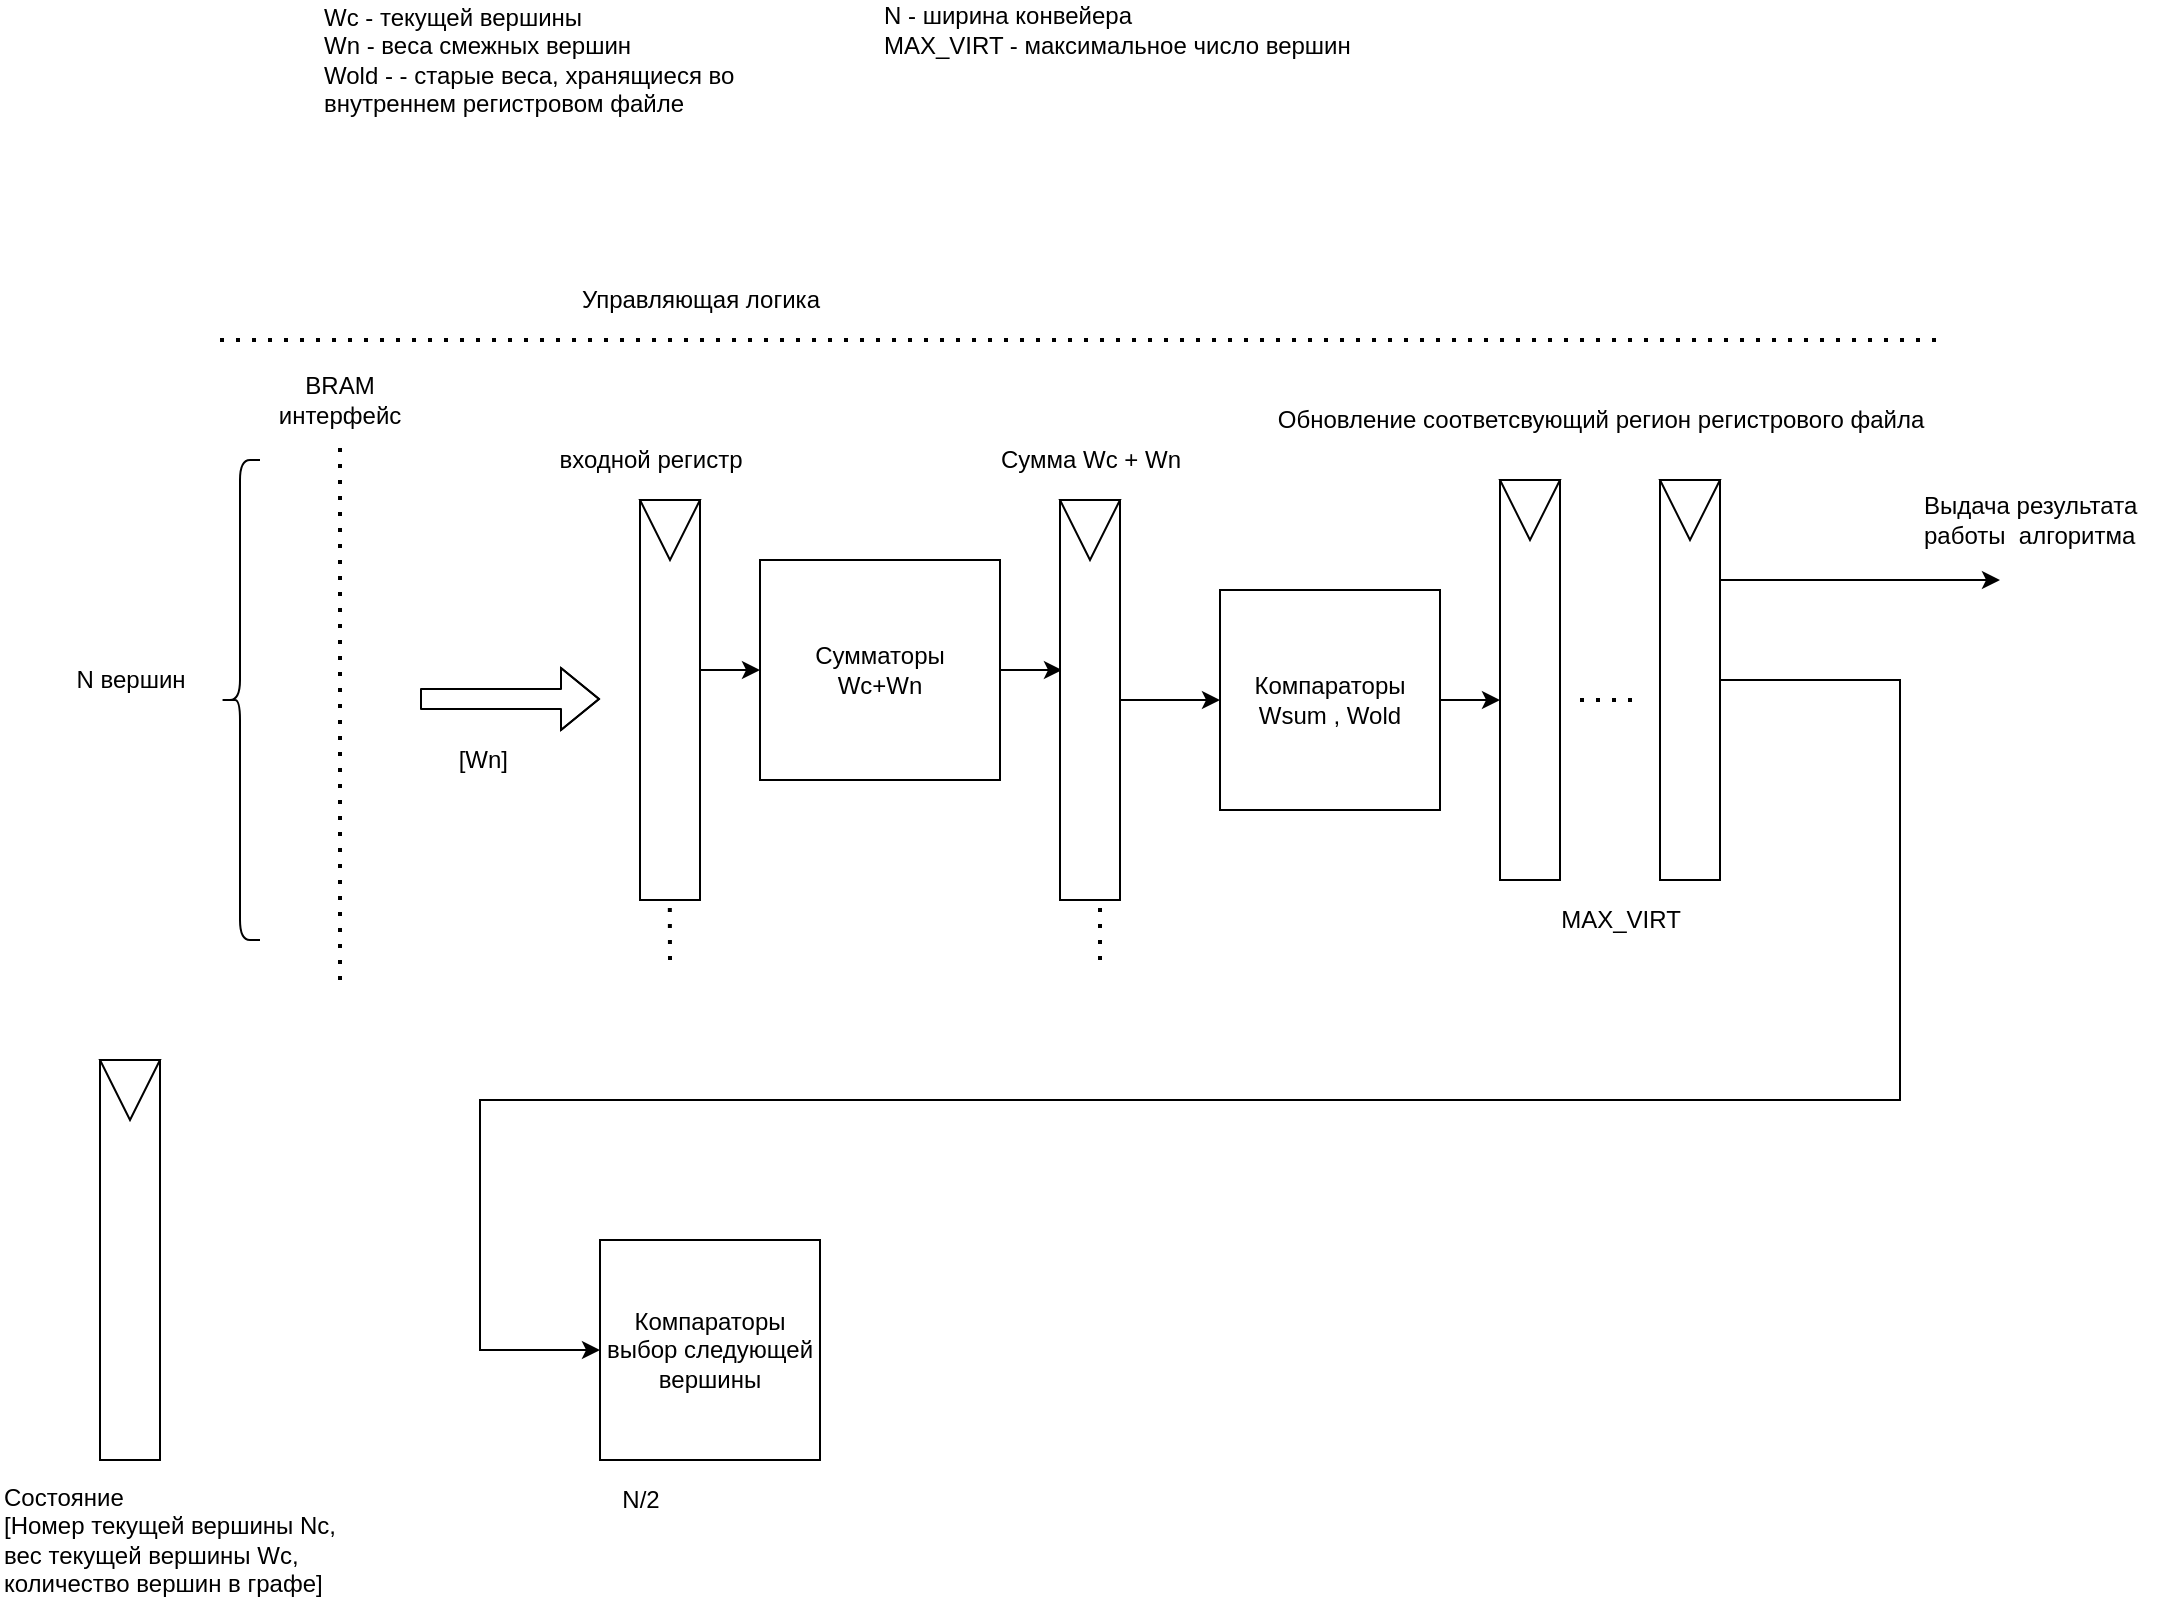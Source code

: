 <mxfile version="14.5.1" type="device" pages="2"><diagram id="bJiH78NRngBGb0K5vXpP" name="Архитектура"><mxGraphModel dx="1913" dy="1975" grid="1" gridSize="10" guides="1" tooltips="1" connect="1" arrows="1" fold="1" page="1" pageScale="1" pageWidth="827" pageHeight="1169" math="0" shadow="0"><root><mxCell id="0"/><mxCell id="1" parent="0"/><mxCell id="-n_55ci5QERyVOy1VeO4-23" style="edgeStyle=orthogonalEdgeStyle;rounded=0;orthogonalLoop=1;jettySize=auto;html=1;entryX=0.033;entryY=0.425;entryDx=0;entryDy=0;entryPerimeter=0;" edge="1" parent="1" source="-n_55ci5QERyVOy1VeO4-1" target="-n_55ci5QERyVOy1VeO4-5"><mxGeometry relative="1" as="geometry"/></mxCell><mxCell id="-n_55ci5QERyVOy1VeO4-1" value="Сумматоры&lt;br&gt;Wc+Wn" style="rounded=0;whiteSpace=wrap;html=1;" vertex="1" parent="1"><mxGeometry x="120" y="160" width="120" height="110" as="geometry"/></mxCell><mxCell id="-n_55ci5QERyVOy1VeO4-2" value="Wc - текущей вершины&lt;br&gt;Wn - веса смежных вершин&amp;nbsp;&lt;br&gt;Wold - - старые веса, хранящиеся во&amp;nbsp;&lt;br&gt;внутреннем регистровом файле" style="text;html=1;align=left;verticalAlign=middle;resizable=0;points=[];autosize=1;" vertex="1" parent="1"><mxGeometry x="-100" y="-120" width="220" height="60" as="geometry"/></mxCell><mxCell id="-n_55ci5QERyVOy1VeO4-3" value="" style="endArrow=none;dashed=1;html=1;dashPattern=1 3;strokeWidth=2;" edge="1" parent="1"><mxGeometry width="50" height="50" relative="1" as="geometry"><mxPoint x="75" y="360" as="sourcePoint"/><mxPoint x="74.5" y="220" as="targetPoint"/></mxGeometry></mxCell><mxCell id="-n_55ci5QERyVOy1VeO4-10" value="" style="group" vertex="1" connectable="0" parent="1"><mxGeometry x="60" y="130" width="30" height="200" as="geometry"/></mxCell><mxCell id="-n_55ci5QERyVOy1VeO4-11" value="" style="rounded=0;whiteSpace=wrap;html=1;" vertex="1" parent="-n_55ci5QERyVOy1VeO4-10"><mxGeometry width="30" height="200" as="geometry"/></mxCell><mxCell id="-n_55ci5QERyVOy1VeO4-12" value="" style="triangle;whiteSpace=wrap;html=1;direction=south;" vertex="1" parent="-n_55ci5QERyVOy1VeO4-10"><mxGeometry width="30" height="30" as="geometry"/></mxCell><mxCell id="-n_55ci5QERyVOy1VeO4-13" value="N - ширина конвейера&lt;br&gt;&lt;div style=&quot;&quot;&gt;&lt;span&gt;MAX_VIRT - максимальное число вершин&lt;/span&gt;&lt;/div&gt;" style="text;html=1;align=left;verticalAlign=middle;resizable=0;points=[];autosize=1;" vertex="1" parent="1"><mxGeometry x="180" y="-120" width="250" height="30" as="geometry"/></mxCell><mxCell id="-n_55ci5QERyVOy1VeO4-14" value="" style="shape=flexArrow;endArrow=classic;html=1;" edge="1" parent="1"><mxGeometry width="50" height="50" relative="1" as="geometry"><mxPoint x="-50" y="229.5" as="sourcePoint"/><mxPoint x="40" y="229.5" as="targetPoint"/><Array as="points"><mxPoint y="229.5"/></Array></mxGeometry></mxCell><mxCell id="-n_55ci5QERyVOy1VeO4-15" value="&amp;nbsp;[Wn]" style="text;html=1;strokeColor=none;fillColor=none;align=center;verticalAlign=middle;whiteSpace=wrap;rounded=0;" vertex="1" parent="1"><mxGeometry x="-40" y="250" width="40" height="20" as="geometry"/></mxCell><mxCell id="-n_55ci5QERyVOy1VeO4-16" value="входной регистр" style="text;html=1;align=center;verticalAlign=middle;resizable=0;points=[];autosize=1;" vertex="1" parent="1"><mxGeometry x="10" y="100" width="110" height="20" as="geometry"/></mxCell><mxCell id="-n_55ci5QERyVOy1VeO4-17" value="" style="endArrow=none;dashed=1;html=1;dashPattern=1 3;strokeWidth=2;" edge="1" parent="1"><mxGeometry width="50" height="50" relative="1" as="geometry"><mxPoint x="290" y="360" as="sourcePoint"/><mxPoint x="290" y="250" as="targetPoint"/></mxGeometry></mxCell><mxCell id="-n_55ci5QERyVOy1VeO4-18" value="Сумма Wc + Wn" style="text;html=1;align=center;verticalAlign=middle;resizable=0;points=[];autosize=1;" vertex="1" parent="1"><mxGeometry x="230" y="100" width="110" height="20" as="geometry"/></mxCell><mxCell id="-n_55ci5QERyVOy1VeO4-20" value="" style="shape=curlyBracket;whiteSpace=wrap;html=1;rounded=1;" vertex="1" parent="1"><mxGeometry x="-150" y="110" width="20" height="240" as="geometry"/></mxCell><mxCell id="-n_55ci5QERyVOy1VeO4-21" value="N вершин" style="text;html=1;align=center;verticalAlign=middle;resizable=0;points=[];autosize=1;" vertex="1" parent="1"><mxGeometry x="-230" y="210" width="70" height="20" as="geometry"/></mxCell><mxCell id="-n_55ci5QERyVOy1VeO4-9" value="" style="group" vertex="1" connectable="0" parent="1"><mxGeometry x="270" y="130" width="30" height="200" as="geometry"/></mxCell><mxCell id="-n_55ci5QERyVOy1VeO4-5" value="" style="rounded=0;whiteSpace=wrap;html=1;" vertex="1" parent="-n_55ci5QERyVOy1VeO4-9"><mxGeometry width="30" height="200" as="geometry"/></mxCell><mxCell id="-n_55ci5QERyVOy1VeO4-8" value="" style="triangle;whiteSpace=wrap;html=1;direction=south;" vertex="1" parent="-n_55ci5QERyVOy1VeO4-9"><mxGeometry width="30" height="30" as="geometry"/></mxCell><mxCell id="-n_55ci5QERyVOy1VeO4-22" value="" style="edgeStyle=orthogonalEdgeStyle;rounded=0;orthogonalLoop=1;jettySize=auto;html=1;" edge="1" parent="1" source="-n_55ci5QERyVOy1VeO4-11" target="-n_55ci5QERyVOy1VeO4-1"><mxGeometry relative="1" as="geometry"><Array as="points"><mxPoint x="100" y="215"/><mxPoint x="100" y="215"/></Array></mxGeometry></mxCell><mxCell id="-n_55ci5QERyVOy1VeO4-26" style="edgeStyle=orthogonalEdgeStyle;rounded=0;orthogonalLoop=1;jettySize=auto;html=1;" edge="1" parent="1" source="-n_55ci5QERyVOy1VeO4-24"><mxGeometry relative="1" as="geometry"><mxPoint x="490" y="230" as="targetPoint"/></mxGeometry></mxCell><mxCell id="-n_55ci5QERyVOy1VeO4-24" value="Компараторы&lt;br&gt;Wsum , Wold" style="whiteSpace=wrap;html=1;aspect=fixed;" vertex="1" parent="1"><mxGeometry x="350" y="175" width="110" height="110" as="geometry"/></mxCell><mxCell id="-n_55ci5QERyVOy1VeO4-25" value="" style="edgeStyle=orthogonalEdgeStyle;rounded=0;orthogonalLoop=1;jettySize=auto;html=1;" edge="1" parent="1" source="-n_55ci5QERyVOy1VeO4-5" target="-n_55ci5QERyVOy1VeO4-24"><mxGeometry relative="1" as="geometry"/></mxCell><mxCell id="-n_55ci5QERyVOy1VeO4-27" value="" style="group" vertex="1" connectable="0" parent="1"><mxGeometry x="490" y="120" width="30" height="200" as="geometry"/></mxCell><mxCell id="-n_55ci5QERyVOy1VeO4-28" value="" style="rounded=0;whiteSpace=wrap;html=1;" vertex="1" parent="-n_55ci5QERyVOy1VeO4-27"><mxGeometry width="30" height="200" as="geometry"/></mxCell><mxCell id="-n_55ci5QERyVOy1VeO4-29" value="" style="triangle;whiteSpace=wrap;html=1;direction=south;" vertex="1" parent="-n_55ci5QERyVOy1VeO4-27"><mxGeometry width="30" height="30" as="geometry"/></mxCell><mxCell id="-n_55ci5QERyVOy1VeO4-30" value="" style="group" vertex="1" connectable="0" parent="1"><mxGeometry x="570" y="120" width="30" height="200" as="geometry"/></mxCell><mxCell id="-n_55ci5QERyVOy1VeO4-31" value="" style="rounded=0;whiteSpace=wrap;html=1;" vertex="1" parent="-n_55ci5QERyVOy1VeO4-30"><mxGeometry width="30" height="200" as="geometry"/></mxCell><mxCell id="-n_55ci5QERyVOy1VeO4-32" value="" style="triangle;whiteSpace=wrap;html=1;direction=south;" vertex="1" parent="-n_55ci5QERyVOy1VeO4-30"><mxGeometry width="30" height="30" as="geometry"/></mxCell><mxCell id="-n_55ci5QERyVOy1VeO4-33" value="" style="endArrow=none;dashed=1;html=1;dashPattern=1 3;strokeWidth=2;" edge="1" parent="1"><mxGeometry width="50" height="50" relative="1" as="geometry"><mxPoint x="530" y="230" as="sourcePoint"/><mxPoint x="560" y="230" as="targetPoint"/></mxGeometry></mxCell><mxCell id="-n_55ci5QERyVOy1VeO4-34" value="MAX_VIRT" style="text;html=1;align=center;verticalAlign=middle;resizable=0;points=[];autosize=1;" vertex="1" parent="1"><mxGeometry x="510" y="330" width="80" height="20" as="geometry"/></mxCell><mxCell id="-n_55ci5QERyVOy1VeO4-35" value="Обновление соответсвующий регион регистрового файла" style="text;html=1;align=center;verticalAlign=middle;resizable=0;points=[];autosize=1;" vertex="1" parent="1"><mxGeometry x="370" y="80" width="340" height="20" as="geometry"/></mxCell><mxCell id="-n_55ci5QERyVOy1VeO4-36" style="edgeStyle=orthogonalEdgeStyle;rounded=0;orthogonalLoop=1;jettySize=auto;html=1;" edge="1" parent="1" source="-n_55ci5QERyVOy1VeO4-31" target="-n_55ci5QERyVOy1VeO4-37"><mxGeometry relative="1" as="geometry"><mxPoint x="80" y="540" as="targetPoint"/><Array as="points"><mxPoint x="690" y="220"/><mxPoint x="690" y="430"/><mxPoint x="-20" y="430"/></Array></mxGeometry></mxCell><mxCell id="-n_55ci5QERyVOy1VeO4-37" value="Компараторы&lt;br&gt;выбор следующей&lt;br&gt;вершины" style="whiteSpace=wrap;html=1;aspect=fixed;" vertex="1" parent="1"><mxGeometry x="40" y="500" width="110" height="110" as="geometry"/></mxCell><mxCell id="-n_55ci5QERyVOy1VeO4-38" value="N/2" style="text;html=1;align=center;verticalAlign=middle;resizable=0;points=[];autosize=1;" vertex="1" parent="1"><mxGeometry x="45" y="620" width="30" height="20" as="geometry"/></mxCell><mxCell id="-n_55ci5QERyVOy1VeO4-39" value="" style="endArrow=none;dashed=1;html=1;dashPattern=1 3;strokeWidth=2;" edge="1" parent="1"><mxGeometry width="50" height="50" relative="1" as="geometry"><mxPoint x="-90" y="370" as="sourcePoint"/><mxPoint x="-90" y="100" as="targetPoint"/></mxGeometry></mxCell><mxCell id="-n_55ci5QERyVOy1VeO4-40" value="BRAM интерфейс" style="text;html=1;strokeColor=none;fillColor=none;align=center;verticalAlign=middle;whiteSpace=wrap;rounded=0;" vertex="1" parent="1"><mxGeometry x="-110" y="70" width="40" height="20" as="geometry"/></mxCell><mxCell id="-n_55ci5QERyVOy1VeO4-42" value="" style="endArrow=classic;html=1;" edge="1" parent="1"><mxGeometry width="50" height="50" relative="1" as="geometry"><mxPoint x="600" y="170" as="sourcePoint"/><mxPoint x="740" y="170" as="targetPoint"/></mxGeometry></mxCell><mxCell id="-n_55ci5QERyVOy1VeO4-43" value="Выдача результата работы&amp;nbsp; алгоритма" style="text;html=1;strokeColor=none;fillColor=none;align=left;verticalAlign=middle;whiteSpace=wrap;rounded=0;" vertex="1" parent="1"><mxGeometry x="700" y="130" width="120" height="20" as="geometry"/></mxCell><mxCell id="-n_55ci5QERyVOy1VeO4-44" value="" style="group" vertex="1" connectable="0" parent="1"><mxGeometry x="-210" y="410" width="30" height="200" as="geometry"/></mxCell><mxCell id="-n_55ci5QERyVOy1VeO4-45" value="" style="rounded=0;whiteSpace=wrap;html=1;" vertex="1" parent="-n_55ci5QERyVOy1VeO4-44"><mxGeometry width="30" height="200" as="geometry"/></mxCell><mxCell id="-n_55ci5QERyVOy1VeO4-46" value="" style="triangle;whiteSpace=wrap;html=1;direction=south;" vertex="1" parent="-n_55ci5QERyVOy1VeO4-44"><mxGeometry width="30" height="30" as="geometry"/></mxCell><mxCell id="-n_55ci5QERyVOy1VeO4-48" value="Состояние&lt;br&gt;[Номер текущей вершины Nc, &lt;br&gt;вес текущей вершины Wc,&lt;br&gt;количество вершин в графе]" style="text;html=1;align=left;verticalAlign=middle;resizable=0;points=[];autosize=1;" vertex="1" parent="1"><mxGeometry x="-260" y="620" width="180" height="60" as="geometry"/></mxCell><mxCell id="-n_55ci5QERyVOy1VeO4-49" value="" style="endArrow=none;dashed=1;html=1;dashPattern=1 3;strokeWidth=2;" edge="1" parent="1"><mxGeometry width="50" height="50" relative="1" as="geometry"><mxPoint x="-150" y="50" as="sourcePoint"/><mxPoint x="710" y="50" as="targetPoint"/></mxGeometry></mxCell><mxCell id="-n_55ci5QERyVOy1VeO4-50" value="Управляющая логика" style="text;html=1;align=center;verticalAlign=middle;resizable=0;points=[];autosize=1;" vertex="1" parent="1"><mxGeometry x="25" y="20" width="130" height="20" as="geometry"/></mxCell></root></mxGraphModel></diagram><diagram id="1Epl1xTHKbPho-bBe8HF" name="Алгоритм"><mxGraphModel dx="1086" dy="806" grid="1" gridSize="10" guides="1" tooltips="1" connect="1" arrows="1" fold="1" page="1" pageScale="1" pageWidth="827" pageHeight="1169" math="0" shadow="0"><root><mxCell id="BXx7PIIejeMPMtZkY0t2-0"/><mxCell id="BXx7PIIejeMPMtZkY0t2-1" parent="BXx7PIIejeMPMtZkY0t2-0"/><mxCell id="nQdXWVEFv-RhHu2Vhue--0" value="Чтение N вершин из BRAM" style="rounded=0;whiteSpace=wrap;html=1;align=left;" vertex="1" parent="BXx7PIIejeMPMtZkY0t2-1"><mxGeometry x="100" y="170" width="170" height="40" as="geometry"/></mxCell><mxCell id="nQdXWVEFv-RhHu2Vhue--5" value="" style="endArrow=none;dashed=1;html=1;dashPattern=1 3;strokeWidth=2;" edge="1" parent="BXx7PIIejeMPMtZkY0t2-1"><mxGeometry width="50" height="50" relative="1" as="geometry"><mxPoint x="80" y="290" as="sourcePoint"/><mxPoint x="80" y="80" as="targetPoint"/></mxGeometry></mxCell><mxCell id="nQdXWVEFv-RhHu2Vhue--6" value="" style="endArrow=none;dashed=1;html=1;dashPattern=1 3;strokeWidth=2;" edge="1" parent="BXx7PIIejeMPMtZkY0t2-1"><mxGeometry width="50" height="50" relative="1" as="geometry"><mxPoint x="290" y="290" as="sourcePoint"/><mxPoint x="290" y="80" as="targetPoint"/></mxGeometry></mxCell><mxCell id="nQdXWVEFv-RhHu2Vhue--7" value="Суммирование с весом текущей вершины" style="whiteSpace=wrap;html=1;rounded=0;align=left;" vertex="1" parent="BXx7PIIejeMPMtZkY0t2-1"><mxGeometry x="300" y="165" width="205" height="50" as="geometry"/></mxCell><mxCell id="nQdXWVEFv-RhHu2Vhue--8" value="" style="endArrow=none;dashed=1;html=1;dashPattern=1 3;strokeWidth=2;" edge="1" parent="BXx7PIIejeMPMtZkY0t2-1"><mxGeometry width="50" height="50" relative="1" as="geometry"><mxPoint x="530" y="290" as="sourcePoint"/><mxPoint x="530" y="80" as="targetPoint"/></mxGeometry></mxCell><mxCell id="nQdXWVEFv-RhHu2Vhue--9" value="Сравнение сумм со старыми весам&lt;br&gt;обновление регистрового файла" style="whiteSpace=wrap;html=1;rounded=0;align=left;" vertex="1" parent="BXx7PIIejeMPMtZkY0t2-1"><mxGeometry x="550" y="165" width="205" height="50" as="geometry"/></mxCell><mxCell id="nQdXWVEFv-RhHu2Vhue--10" value="" style="endArrow=none;dashed=1;html=1;dashPattern=1 3;strokeWidth=2;" edge="1" parent="BXx7PIIejeMPMtZkY0t2-1"><mxGeometry width="50" height="50" relative="1" as="geometry"><mxPoint x="770" y="280" as="sourcePoint"/><mxPoint x="770" y="80" as="targetPoint"/></mxGeometry></mxCell><mxCell id="nQdXWVEFv-RhHu2Vhue--12" value="" style="shape=curlyBracket;whiteSpace=wrap;html=1;rounded=1;align=left;direction=south;" vertex="1" parent="BXx7PIIejeMPMtZkY0t2-1"><mxGeometry x="80" y="50" width="690" height="30" as="geometry"/></mxCell><mxCell id="nQdXWVEFv-RhHu2Vhue--13" value="M/N раз" style="text;html=1;align=center;verticalAlign=middle;resizable=0;points=[];autosize=1;" vertex="1" parent="BXx7PIIejeMPMtZkY0t2-1"><mxGeometry x="80" y="30" width="60" height="20" as="geometry"/></mxCell><mxCell id="nQdXWVEFv-RhHu2Vhue--14" value="M - количество вершин в графе&amp;nbsp;" style="text;html=1;align=center;verticalAlign=middle;resizable=0;points=[];autosize=1;" vertex="1" parent="BXx7PIIejeMPMtZkY0t2-1"><mxGeometry x="80" width="200" height="20" as="geometry"/></mxCell><mxCell id="p7-RkYocHbIQmnRL4rpk-0" value="выбор следующей вершины" style="whiteSpace=wrap;html=1;rounded=0;align=left;" vertex="1" parent="BXx7PIIejeMPMtZkY0t2-1"><mxGeometry x="790" y="160" width="170" height="50" as="geometry"/></mxCell><mxCell id="p7-RkYocHbIQmnRL4rpk-1" value="1 такт" style="text;html=1;align=center;verticalAlign=middle;resizable=0;points=[];autosize=1;" vertex="1" parent="BXx7PIIejeMPMtZkY0t2-1"><mxGeometry x="135" y="250" width="50" height="20" as="geometry"/></mxCell><mxCell id="p7-RkYocHbIQmnRL4rpk-2" value="1 такт" style="text;html=1;align=center;verticalAlign=middle;resizable=0;points=[];autosize=1;" vertex="1" parent="BXx7PIIejeMPMtZkY0t2-1"><mxGeometry x="315" y="250" width="50" height="20" as="geometry"/></mxCell><mxCell id="p7-RkYocHbIQmnRL4rpk-3" value="1 такт" style="text;html=1;align=center;verticalAlign=middle;resizable=0;points=[];autosize=1;" vertex="1" parent="BXx7PIIejeMPMtZkY0t2-1"><mxGeometry x="565" y="250" width="50" height="20" as="geometry"/></mxCell><mxCell id="p7-RkYocHbIQmnRL4rpk-4" value="M/Nlog2N тактов" style="text;html=1;align=center;verticalAlign=middle;resizable=0;points=[];autosize=1;" vertex="1" parent="BXx7PIIejeMPMtZkY0t2-1"><mxGeometry x="790" y="240" width="110" height="20" as="geometry"/></mxCell><mxCell id="hfdMRz-RfL7J8HN4r09_-1" value="компаратор" style="rounded=0;whiteSpace=wrap;html=1;align=left;" vertex="1" parent="BXx7PIIejeMPMtZkY0t2-1"><mxGeometry x="120" y="440" width="80" height="60" as="geometry"/></mxCell><mxCell id="hfdMRz-RfL7J8HN4r09_-4" value="компаратор" style="rounded=0;whiteSpace=wrap;html=1;align=left;" vertex="1" parent="BXx7PIIejeMPMtZkY0t2-1"><mxGeometry x="120" y="585" width="80" height="60" as="geometry"/></mxCell><mxCell id="hfdMRz-RfL7J8HN4r09_-5" value="" style="endArrow=none;dashed=1;html=1;dashPattern=1 3;strokeWidth=2;" edge="1" parent="BXx7PIIejeMPMtZkY0t2-1"><mxGeometry width="50" height="50" relative="1" as="geometry"><mxPoint x="159.5" y="575" as="sourcePoint"/><mxPoint x="159.5" y="515" as="targetPoint"/></mxGeometry></mxCell><mxCell id="hfdMRz-RfL7J8HN4r09_-6" value="1" style="text;html=1;align=center;verticalAlign=middle;resizable=0;points=[];autosize=1;" vertex="1" parent="BXx7PIIejeMPMtZkY0t2-1"><mxGeometry x="70" y="440" width="20" height="20" as="geometry"/></mxCell><mxCell id="hfdMRz-RfL7J8HN4r09_-7" value="2" style="text;html=1;align=center;verticalAlign=middle;resizable=0;points=[];autosize=1;" vertex="1" parent="BXx7PIIejeMPMtZkY0t2-1"><mxGeometry x="70" y="470" width="20" height="20" as="geometry"/></mxCell><mxCell id="hfdMRz-RfL7J8HN4r09_-8" value="N-1" style="text;html=1;align=center;verticalAlign=middle;resizable=0;points=[];autosize=1;" vertex="1" parent="BXx7PIIejeMPMtZkY0t2-1"><mxGeometry x="80" y="575" width="30" height="20" as="geometry"/></mxCell><mxCell id="hfdMRz-RfL7J8HN4r09_-9" value="N" style="text;html=1;align=center;verticalAlign=middle;resizable=0;points=[];autosize=1;" vertex="1" parent="BXx7PIIejeMPMtZkY0t2-1"><mxGeometry x="80" y="605" width="20" height="20" as="geometry"/></mxCell><mxCell id="hfdMRz-RfL7J8HN4r09_-10" value="" style="endArrow=classic;html=1;entryX=-0.033;entryY=0.4;entryDx=0;entryDy=0;entryPerimeter=0;" edge="1" parent="BXx7PIIejeMPMtZkY0t2-1" target="hfdMRz-RfL7J8HN4r09_-1"><mxGeometry width="50" height="50" relative="1" as="geometry"><mxPoint x="75" y="460" as="sourcePoint"/><mxPoint x="125" y="410" as="targetPoint"/></mxGeometry></mxCell><mxCell id="hfdMRz-RfL7J8HN4r09_-11" value="" style="endArrow=classic;html=1;entryX=-0.033;entryY=0.4;entryDx=0;entryDy=0;entryPerimeter=0;" edge="1" parent="BXx7PIIejeMPMtZkY0t2-1"><mxGeometry width="50" height="50" relative="1" as="geometry"><mxPoint x="75" y="490" as="sourcePoint"/><mxPoint x="116.04" y="494" as="targetPoint"/></mxGeometry></mxCell><mxCell id="hfdMRz-RfL7J8HN4r09_-14" value="" style="endArrow=classic;html=1;entryX=-0.033;entryY=0.4;entryDx=0;entryDy=0;entryPerimeter=0;" edge="1" parent="BXx7PIIejeMPMtZkY0t2-1"><mxGeometry width="50" height="50" relative="1" as="geometry"><mxPoint x="80" y="595" as="sourcePoint"/><mxPoint x="121.04" y="599" as="targetPoint"/></mxGeometry></mxCell><mxCell id="hfdMRz-RfL7J8HN4r09_-16" value="" style="endArrow=classic;html=1;entryX=-0.033;entryY=0.4;entryDx=0;entryDy=0;entryPerimeter=0;" edge="1" parent="BXx7PIIejeMPMtZkY0t2-1"><mxGeometry width="50" height="50" relative="1" as="geometry"><mxPoint x="78.96" y="625" as="sourcePoint"/><mxPoint x="120.0" y="629" as="targetPoint"/></mxGeometry></mxCell><mxCell id="bqBn0c7w0EgT8C28Gf_j-0" value="" style="group" vertex="1" connectable="0" parent="BXx7PIIejeMPMtZkY0t2-1"><mxGeometry x="280" y="450" width="30" height="200" as="geometry"/></mxCell><mxCell id="bqBn0c7w0EgT8C28Gf_j-1" value="" style="rounded=0;whiteSpace=wrap;html=1;" vertex="1" parent="bqBn0c7w0EgT8C28Gf_j-0"><mxGeometry width="30" height="200" as="geometry"/></mxCell><mxCell id="bqBn0c7w0EgT8C28Gf_j-2" value="" style="triangle;whiteSpace=wrap;html=1;direction=south;" vertex="1" parent="bqBn0c7w0EgT8C28Gf_j-0"><mxGeometry width="30" height="30" as="geometry"/></mxCell><mxCell id="bqBn0c7w0EgT8C28Gf_j-3" value="промежуточные&lt;br&gt;результаты" style="text;html=1;align=center;verticalAlign=middle;resizable=0;points=[];autosize=1;" vertex="1" parent="BXx7PIIejeMPMtZkY0t2-1"><mxGeometry x="245" y="660" width="100" height="30" as="geometry"/></mxCell><mxCell id="bqBn0c7w0EgT8C28Gf_j-4" value="" style="endArrow=classic;html=1;" edge="1" parent="BXx7PIIejeMPMtZkY0t2-1"><mxGeometry width="50" height="50" relative="1" as="geometry"><mxPoint x="200" y="475" as="sourcePoint"/><mxPoint x="270" y="475" as="targetPoint"/></mxGeometry></mxCell><mxCell id="bqBn0c7w0EgT8C28Gf_j-5" value="" style="endArrow=classic;html=1;" edge="1" parent="BXx7PIIejeMPMtZkY0t2-1"><mxGeometry width="50" height="50" relative="1" as="geometry"><mxPoint x="200" y="614.5" as="sourcePoint"/><mxPoint x="270" y="614.5" as="targetPoint"/></mxGeometry></mxCell><mxCell id="bqBn0c7w0EgT8C28Gf_j-6" style="edgeStyle=orthogonalEdgeStyle;rounded=0;orthogonalLoop=1;jettySize=auto;html=1;exitX=1;exitY=0.665;exitDx=0;exitDy=0;exitPerimeter=0;" edge="1" parent="BXx7PIIejeMPMtZkY0t2-1" source="bqBn0c7w0EgT8C28Gf_j-1"><mxGeometry relative="1" as="geometry"><mxPoint x="120" y="540" as="targetPoint"/><Array as="points"><mxPoint x="410" y="583"/><mxPoint x="410" y="710"/><mxPoint x="40" y="710"/><mxPoint x="40" y="540"/><mxPoint x="100" y="540"/></Array></mxGeometry></mxCell><mxCell id="bqBn0c7w0EgT8C28Gf_j-9" value="меньшее" style="text;html=1;align=center;verticalAlign=middle;resizable=0;points=[];autosize=1;" vertex="1" parent="BXx7PIIejeMPMtZkY0t2-1"><mxGeometry x="200" y="480" width="70" height="20" as="geometry"/></mxCell><mxCell id="bqBn0c7w0EgT8C28Gf_j-11" value="меньшее" style="text;html=1;align=center;verticalAlign=middle;resizable=0;points=[];autosize=1;" vertex="1" parent="BXx7PIIejeMPMtZkY0t2-1"><mxGeometry x="200" y="585" width="70" height="20" as="geometry"/></mxCell><mxCell id="O3A-ovyUxNEZ5Kg1HxcM-0" value="&lt;span style=&quot;color: rgb(0, 0, 0); font-family: helvetica; font-size: 12px; font-style: normal; letter-spacing: normal; text-align: left; text-indent: 0px; text-transform: none; word-spacing: 0px; background-color: rgb(248, 249, 250); display: inline; float: none;&quot;&gt;выбор следующей вершины&lt;/span&gt;" style="text;whiteSpace=wrap;html=1;fontStyle=1" vertex="1" parent="BXx7PIIejeMPMtZkY0t2-1"><mxGeometry x="100" y="390" width="180" height="30" as="geometry"/></mxCell><mxCell id="O3A-ovyUxNEZ5Kg1HxcM-1" value="Log2N" style="text;html=1;align=center;verticalAlign=middle;resizable=0;points=[];autosize=1;" vertex="1" parent="BXx7PIIejeMPMtZkY0t2-1"><mxGeometry x="165" y="720" width="50" height="20" as="geometry"/></mxCell><mxCell id="O3A-ovyUxNEZ5Kg1HxcM-2" value="1. каждый такт с обновленного регистрового файла компараторы принимают данные, сравнивают, &lt;br&gt;&lt;div style=&quot;text-align: left&quot;&gt;&lt;span&gt;записывают в промежуточные результаты&lt;/span&gt;&lt;/div&gt;&lt;div style=&quot;text-align: left&quot;&gt;&lt;span&gt;2. затем сравниваются промежуточные результаты&lt;/span&gt;&lt;/div&gt;&lt;div style=&quot;text-align: left&quot;&gt;&lt;span&gt;3. В конечном итоге остается вершина с самым маленьким весом&lt;br&gt;&lt;br&gt;Далее в начало - чтение смежных вершин в конвейер&amp;nbsp;&lt;/span&gt;&lt;/div&gt;" style="text;html=1;align=center;verticalAlign=middle;resizable=0;points=[];autosize=1;" vertex="1" parent="BXx7PIIejeMPMtZkY0t2-1"><mxGeometry x="390" y="360" width="570" height="90" as="geometry"/></mxCell></root></mxGraphModel></diagram></mxfile>